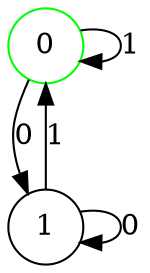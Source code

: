 digraph {
	node [color=green shape=circle]
	0
	node [color=black shape=circle]
	1
	0 -> 1 [label=0]
	0 -> 0 [label=1]
	1 -> 1 [label=0]
	1 -> 0 [label=1]
}
